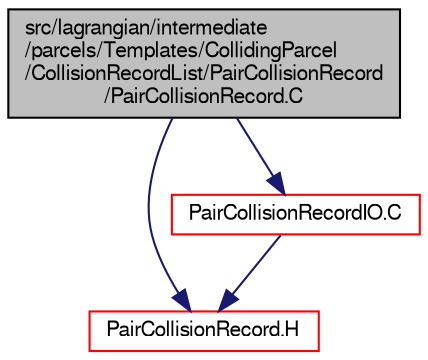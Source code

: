 digraph "src/lagrangian/intermediate/parcels/Templates/CollidingParcel/CollisionRecordList/PairCollisionRecord/PairCollisionRecord.C"
{
  bgcolor="transparent";
  edge [fontname="FreeSans",fontsize="10",labelfontname="FreeSans",labelfontsize="10"];
  node [fontname="FreeSans",fontsize="10",shape=record];
  Node0 [label="src/lagrangian/intermediate\l/parcels/Templates/CollidingParcel\l/CollisionRecordList/PairCollisionRecord\l/PairCollisionRecord.C",height=0.2,width=0.4,color="black", fillcolor="grey75", style="filled", fontcolor="black"];
  Node0 -> Node1 [color="midnightblue",fontsize="10",style="solid",fontname="FreeSans"];
  Node1 [label="PairCollisionRecord.H",height=0.2,width=0.4,color="red",URL="$a05417.html"];
  Node0 -> Node48 [color="midnightblue",fontsize="10",style="solid",fontname="FreeSans"];
  Node48 [label="PairCollisionRecordIO.C",height=0.2,width=0.4,color="red",URL="$a05423.html"];
  Node48 -> Node1 [color="midnightblue",fontsize="10",style="solid",fontname="FreeSans"];
}
